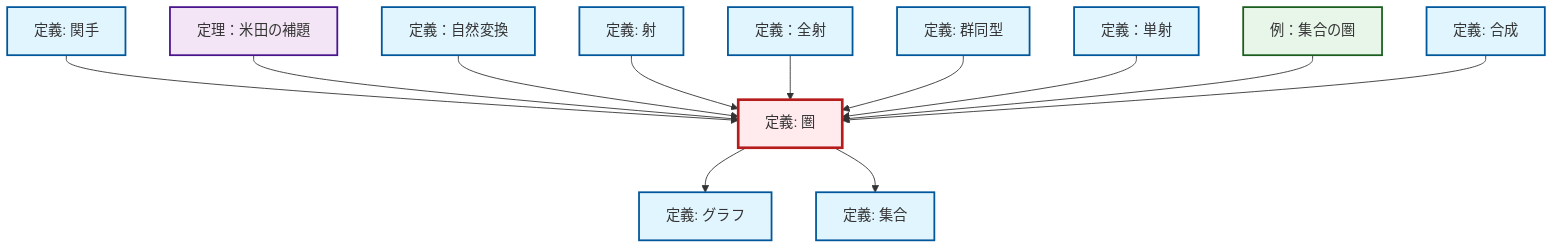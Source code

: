 graph TD
    classDef definition fill:#e1f5fe,stroke:#01579b,stroke-width:2px
    classDef theorem fill:#f3e5f5,stroke:#4a148c,stroke-width:2px
    classDef axiom fill:#fff3e0,stroke:#e65100,stroke-width:2px
    classDef example fill:#e8f5e9,stroke:#1b5e20,stroke-width:2px
    classDef current fill:#ffebee,stroke:#b71c1c,stroke-width:3px
    def-functor["定義: 関手"]:::definition
    def-composition["定義: 合成"]:::definition
    def-natural-transformation["定義：自然変換"]:::definition
    def-category["定義: 圏"]:::definition
    def-set["定義: 集合"]:::definition
    def-graph["定義: グラフ"]:::definition
    def-epimorphism["定義：全射"]:::definition
    def-isomorphism["定義: 群同型"]:::definition
    def-morphism["定義: 射"]:::definition
    def-monomorphism["定義：単射"]:::definition
    thm-yoneda["定理：米田の補題"]:::theorem
    ex-set-category["例：集合の圏"]:::example
    def-category --> def-graph
    def-functor --> def-category
    thm-yoneda --> def-category
    def-natural-transformation --> def-category
    def-morphism --> def-category
    def-epimorphism --> def-category
    def-isomorphism --> def-category
    def-monomorphism --> def-category
    ex-set-category --> def-category
    def-category --> def-set
    def-composition --> def-category
    class def-category current